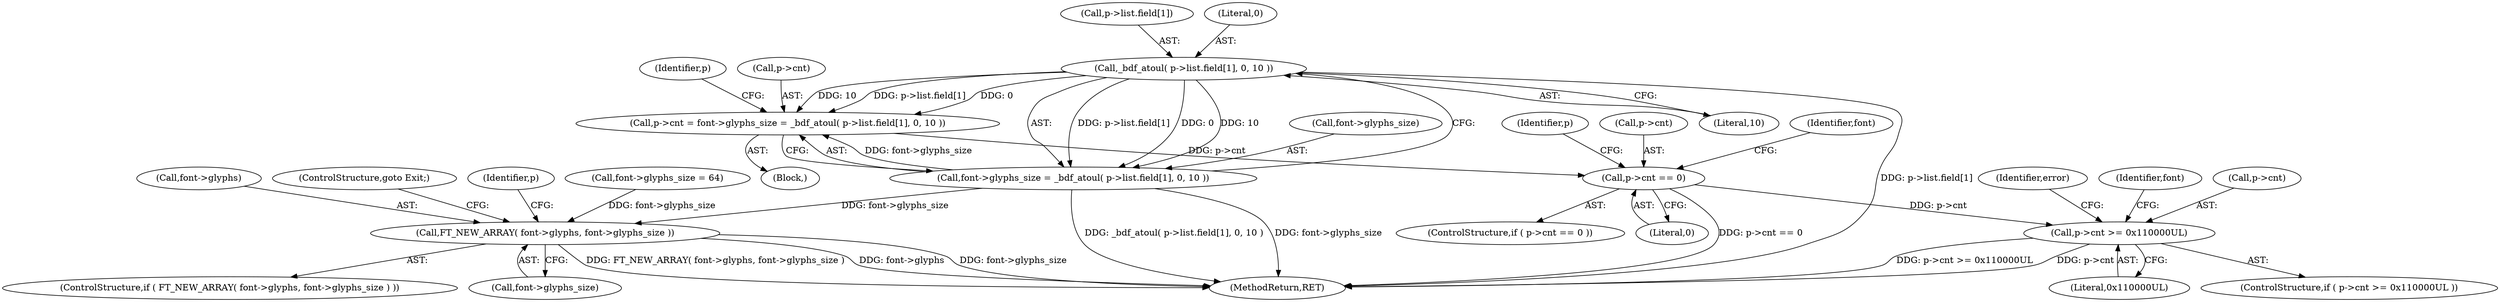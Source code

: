 digraph "0_savannah_07bdb6e289c7954e2a533039dc93c1c136099d2d@array" {
"1000282" [label="(Call,_bdf_atoul( p->list.field[1], 0, 10 ))"];
"1000274" [label="(Call,p->cnt = font->glyphs_size = _bdf_atoul( p->list.field[1], 0, 10 ))"];
"1000293" [label="(Call,p->cnt == 0)"];
"1000304" [label="(Call,p->cnt >= 0x110000UL)"];
"1000278" [label="(Call,font->glyphs_size = _bdf_atoul( p->list.field[1], 0, 10 ))"];
"1000315" [label="(Call,FT_NEW_ARRAY( font->glyphs, font->glyphs_size ))"];
"1000306" [label="(Identifier,p)"];
"1000314" [label="(ControlStructure,if ( FT_NEW_ARRAY( font->glyphs, font->glyphs_size ) ))"];
"1000291" [label="(Literal,10)"];
"1000322" [label="(ControlStructure,goto Exit;)"];
"1000274" [label="(Call,p->cnt = font->glyphs_size = _bdf_atoul( p->list.field[1], 0, 10 ))"];
"1000297" [label="(Literal,0)"];
"1000246" [label="(Block,)"];
"1000311" [label="(Identifier,error)"];
"1000293" [label="(Call,p->cnt == 0)"];
"1000317" [label="(Identifier,font)"];
"1000295" [label="(Identifier,p)"];
"1000282" [label="(Call,_bdf_atoul( p->list.field[1], 0, 10 ))"];
"1000325" [label="(Identifier,p)"];
"1000294" [label="(Call,p->cnt)"];
"1000300" [label="(Identifier,font)"];
"1000298" [label="(Call,font->glyphs_size = 64)"];
"1000283" [label="(Call,p->list.field[1])"];
"1001571" [label="(MethodReturn,RET)"];
"1000303" [label="(ControlStructure,if ( p->cnt >= 0x110000UL ))"];
"1000292" [label="(ControlStructure,if ( p->cnt == 0 ))"];
"1000315" [label="(Call,FT_NEW_ARRAY( font->glyphs, font->glyphs_size ))"];
"1000308" [label="(Literal,0x110000UL)"];
"1000304" [label="(Call,p->cnt >= 0x110000UL)"];
"1000275" [label="(Call,p->cnt)"];
"1000319" [label="(Call,font->glyphs_size)"];
"1000278" [label="(Call,font->glyphs_size = _bdf_atoul( p->list.field[1], 0, 10 ))"];
"1000279" [label="(Call,font->glyphs_size)"];
"1000290" [label="(Literal,0)"];
"1000305" [label="(Call,p->cnt)"];
"1000316" [label="(Call,font->glyphs)"];
"1000282" -> "1000278"  [label="AST: "];
"1000282" -> "1000291"  [label="CFG: "];
"1000283" -> "1000282"  [label="AST: "];
"1000290" -> "1000282"  [label="AST: "];
"1000291" -> "1000282"  [label="AST: "];
"1000278" -> "1000282"  [label="CFG: "];
"1000282" -> "1001571"  [label="DDG: p->list.field[1]"];
"1000282" -> "1000274"  [label="DDG: p->list.field[1]"];
"1000282" -> "1000274"  [label="DDG: 0"];
"1000282" -> "1000274"  [label="DDG: 10"];
"1000282" -> "1000278"  [label="DDG: p->list.field[1]"];
"1000282" -> "1000278"  [label="DDG: 0"];
"1000282" -> "1000278"  [label="DDG: 10"];
"1000274" -> "1000246"  [label="AST: "];
"1000274" -> "1000278"  [label="CFG: "];
"1000275" -> "1000274"  [label="AST: "];
"1000278" -> "1000274"  [label="AST: "];
"1000295" -> "1000274"  [label="CFG: "];
"1000278" -> "1000274"  [label="DDG: font->glyphs_size"];
"1000274" -> "1000293"  [label="DDG: p->cnt"];
"1000293" -> "1000292"  [label="AST: "];
"1000293" -> "1000297"  [label="CFG: "];
"1000294" -> "1000293"  [label="AST: "];
"1000297" -> "1000293"  [label="AST: "];
"1000300" -> "1000293"  [label="CFG: "];
"1000306" -> "1000293"  [label="CFG: "];
"1000293" -> "1001571"  [label="DDG: p->cnt == 0"];
"1000293" -> "1000304"  [label="DDG: p->cnt"];
"1000304" -> "1000303"  [label="AST: "];
"1000304" -> "1000308"  [label="CFG: "];
"1000305" -> "1000304"  [label="AST: "];
"1000308" -> "1000304"  [label="AST: "];
"1000311" -> "1000304"  [label="CFG: "];
"1000317" -> "1000304"  [label="CFG: "];
"1000304" -> "1001571"  [label="DDG: p->cnt >= 0x110000UL"];
"1000304" -> "1001571"  [label="DDG: p->cnt"];
"1000279" -> "1000278"  [label="AST: "];
"1000278" -> "1001571"  [label="DDG: _bdf_atoul( p->list.field[1], 0, 10 )"];
"1000278" -> "1001571"  [label="DDG: font->glyphs_size"];
"1000278" -> "1000315"  [label="DDG: font->glyphs_size"];
"1000315" -> "1000314"  [label="AST: "];
"1000315" -> "1000319"  [label="CFG: "];
"1000316" -> "1000315"  [label="AST: "];
"1000319" -> "1000315"  [label="AST: "];
"1000322" -> "1000315"  [label="CFG: "];
"1000325" -> "1000315"  [label="CFG: "];
"1000315" -> "1001571"  [label="DDG: FT_NEW_ARRAY( font->glyphs, font->glyphs_size )"];
"1000315" -> "1001571"  [label="DDG: font->glyphs"];
"1000315" -> "1001571"  [label="DDG: font->glyphs_size"];
"1000298" -> "1000315"  [label="DDG: font->glyphs_size"];
}
